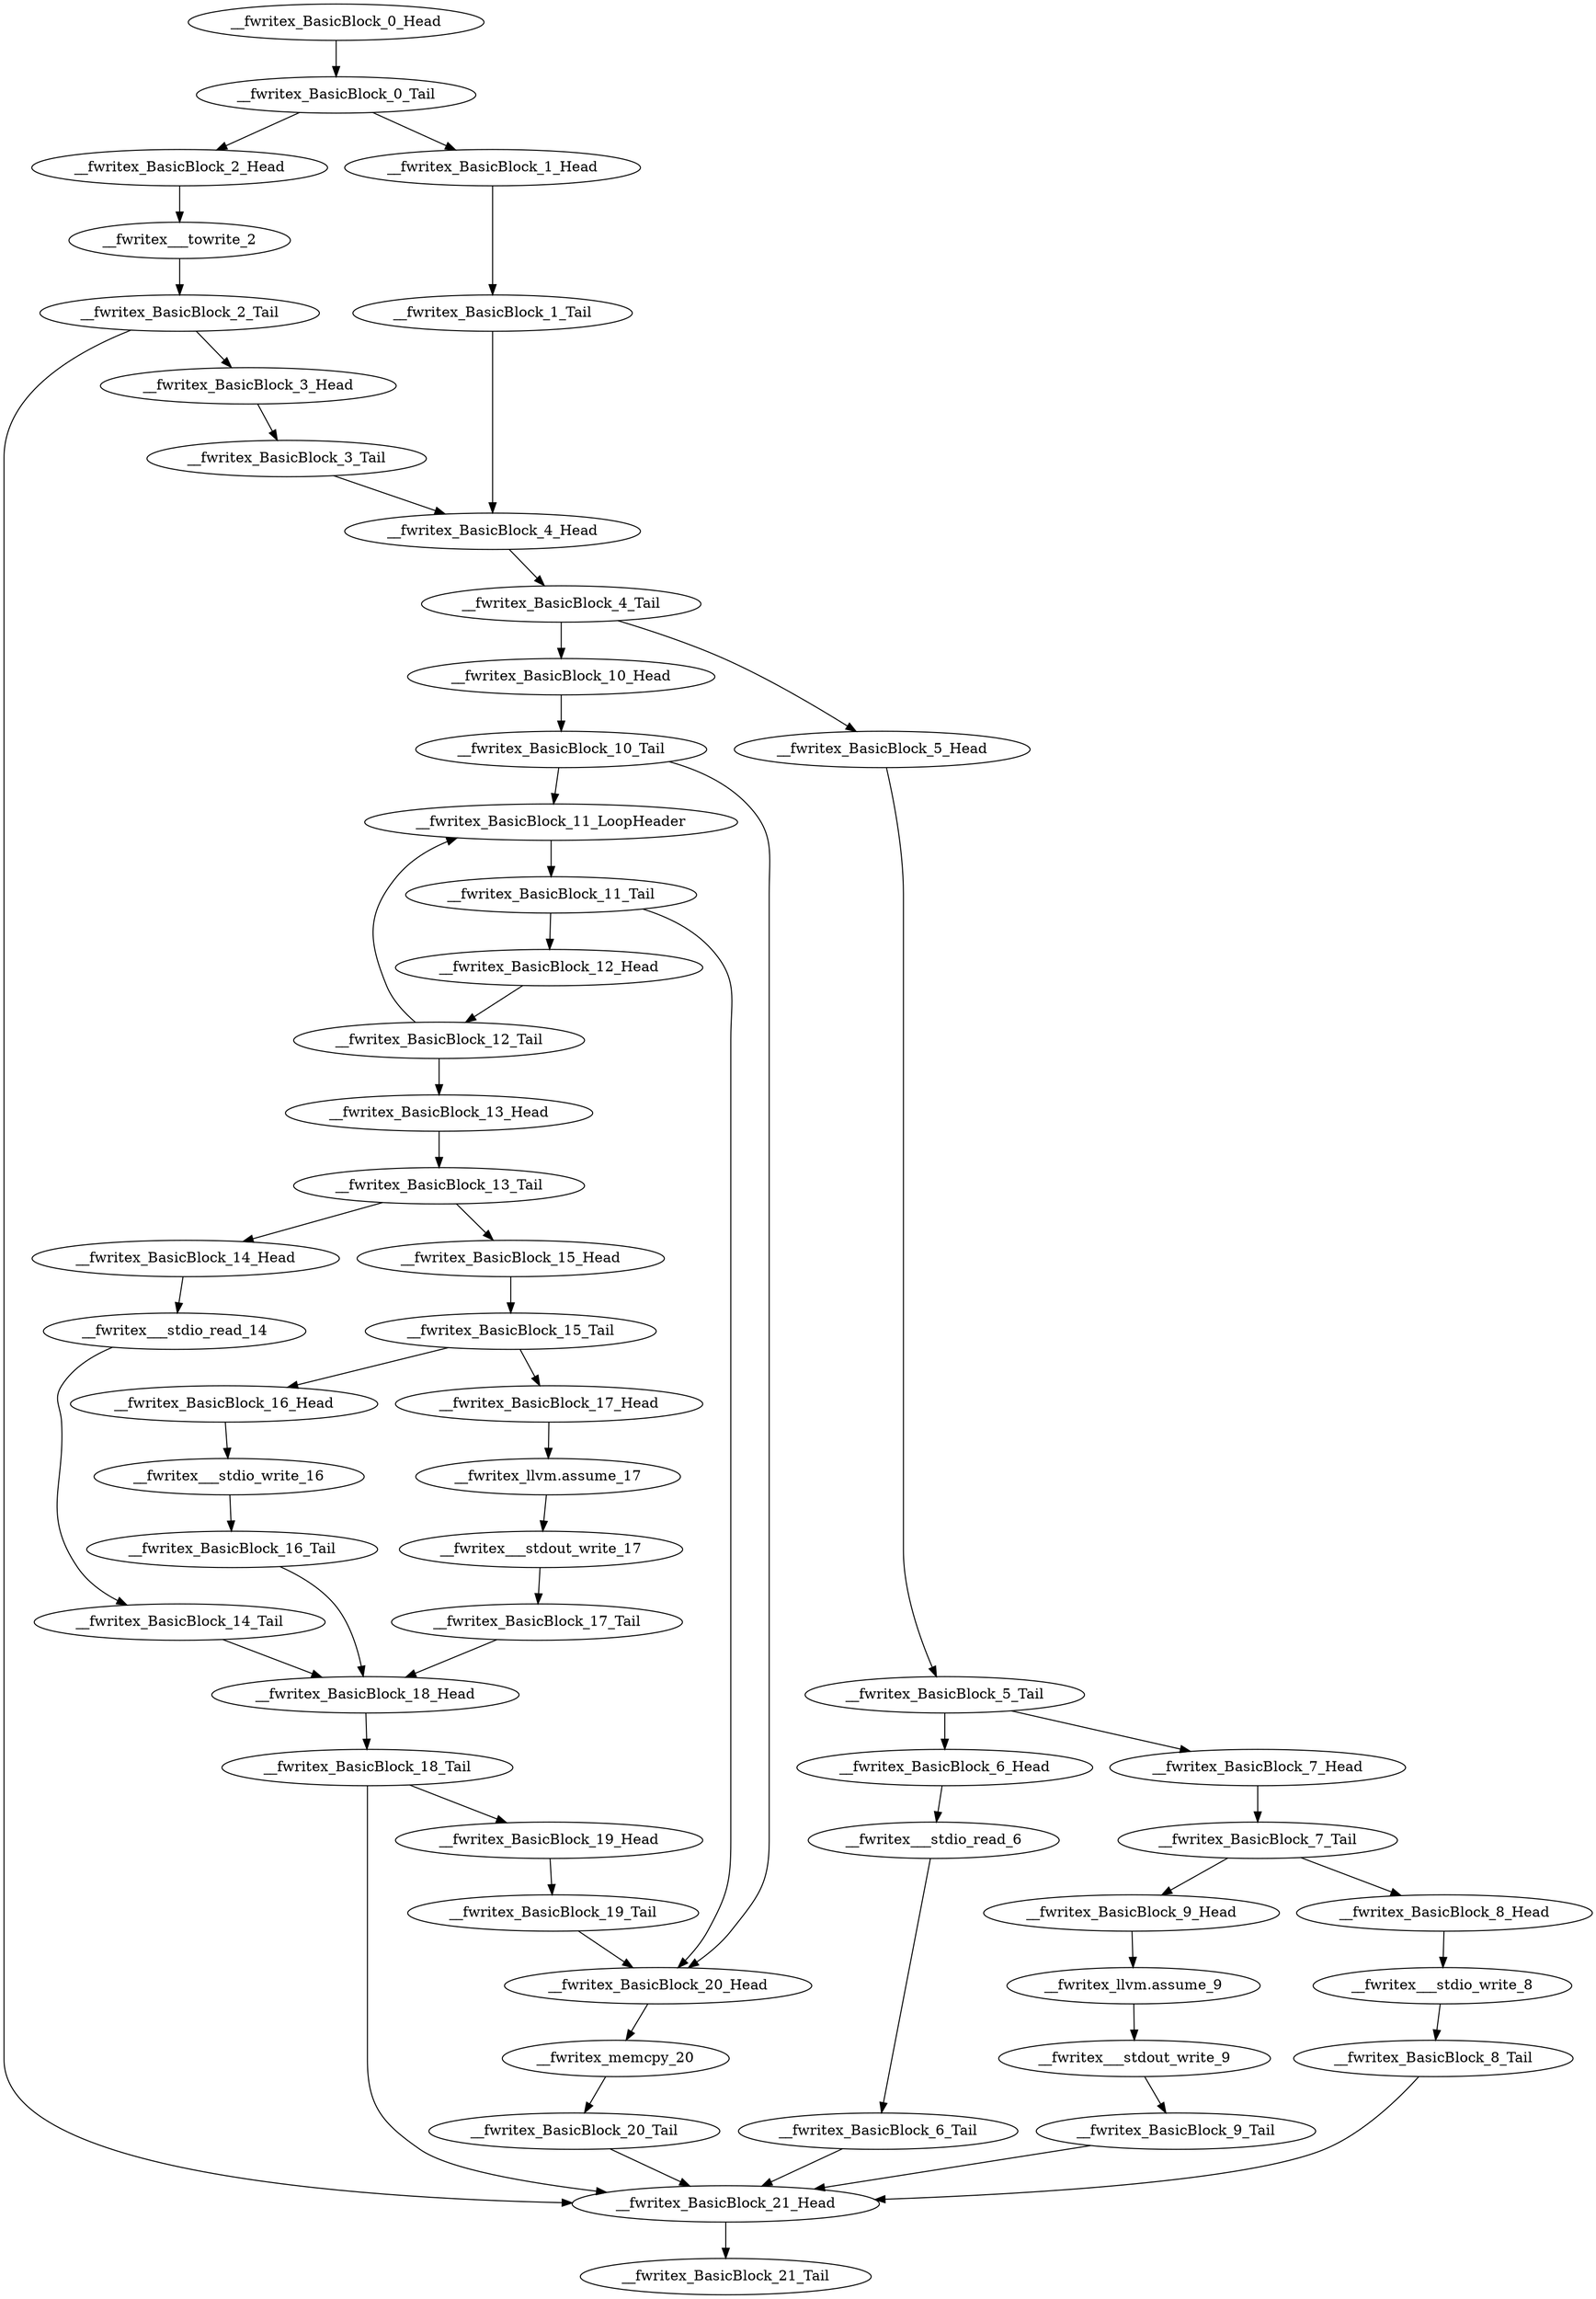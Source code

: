 digraph G {
    "__fwritex_BasicBlock_7_Tail" -> "__fwritex_BasicBlock_9_Head"
    "__fwritex_BasicBlock_7_Tail" -> "__fwritex_BasicBlock_8_Head"
    "__fwritex_llvm.assume_9" -> "__fwritex___stdout_write_9"
    "__fwritex_BasicBlock_3_Tail" -> "__fwritex_BasicBlock_4_Head"
    "__fwritex_BasicBlock_10_Head" -> "__fwritex_BasicBlock_10_Tail"
    "__fwritex_BasicBlock_3_Head" -> "__fwritex_BasicBlock_3_Tail"
    "__fwritex_BasicBlock_15_Head" -> "__fwritex_BasicBlock_15_Tail"
    "__fwritex___stdio_read_14" -> "__fwritex_BasicBlock_14_Tail"
    "__fwritex_BasicBlock_12_Head" -> "__fwritex_BasicBlock_12_Tail"
    "__fwritex_BasicBlock_9_Head" -> "__fwritex_llvm.assume_9"
    "__fwritex_BasicBlock_11_Tail" -> "__fwritex_BasicBlock_12_Head"
    "__fwritex_BasicBlock_11_Tail" -> "__fwritex_BasicBlock_20_Head"
    "__fwritex_BasicBlock_7_Head" -> "__fwritex_BasicBlock_7_Tail"
    "__fwritex_BasicBlock_19_Tail" -> "__fwritex_BasicBlock_20_Head"
    "__fwritex_BasicBlock_15_Tail" -> "__fwritex_BasicBlock_16_Head"
    "__fwritex_BasicBlock_15_Tail" -> "__fwritex_BasicBlock_17_Head"
    "__fwritex_BasicBlock_14_Head" -> "__fwritex___stdio_read_14"
    "__fwritex_BasicBlock_5_Head" -> "__fwritex_BasicBlock_5_Tail"
    "__fwritex_BasicBlock_13_Head" -> "__fwritex_BasicBlock_13_Tail"
    "__fwritex_BasicBlock_16_Tail" -> "__fwritex_BasicBlock_18_Head"
    "__fwritex_BasicBlock_0_Tail" -> "__fwritex_BasicBlock_1_Head"
    "__fwritex_BasicBlock_0_Tail" -> "__fwritex_BasicBlock_2_Head"
    "__fwritex_BasicBlock_16_Head" -> "__fwritex___stdio_write_16"
    "__fwritex_BasicBlock_6_Tail" -> "__fwritex_BasicBlock_21_Head"
    "__fwritex_BasicBlock_5_Tail" -> "__fwritex_BasicBlock_7_Head"
    "__fwritex_BasicBlock_5_Tail" -> "__fwritex_BasicBlock_6_Head"
    "__fwritex_BasicBlock_21_Head" -> "__fwritex_BasicBlock_21_Tail"
    "__fwritex_BasicBlock_9_Tail" -> "__fwritex_BasicBlock_21_Head"
    "__fwritex_BasicBlock_1_Head" -> "__fwritex_BasicBlock_1_Tail"
    "__fwritex_BasicBlock_1_Tail" -> "__fwritex_BasicBlock_4_Head"
    "__fwritex___towrite_2" -> "__fwritex_BasicBlock_2_Tail"
    "__fwritex_BasicBlock_2_Tail" -> "__fwritex_BasicBlock_3_Head"
    "__fwritex_BasicBlock_2_Tail" -> "__fwritex_BasicBlock_21_Head"
    "__fwritex_llvm.assume_17" -> "__fwritex___stdout_write_17"
    "__fwritex_BasicBlock_19_Head" -> "__fwritex_BasicBlock_19_Tail"
    "__fwritex_BasicBlock_18_Head" -> "__fwritex_BasicBlock_18_Tail"
    "__fwritex_BasicBlock_17_Head" -> "__fwritex_llvm.assume_17"
    "__fwritex_BasicBlock_18_Tail" -> "__fwritex_BasicBlock_21_Head"
    "__fwritex_BasicBlock_18_Tail" -> "__fwritex_BasicBlock_19_Head"
    "__fwritex___stdio_write_16" -> "__fwritex_BasicBlock_16_Tail"
    "__fwritex_BasicBlock_20_Head" -> "__fwritex_memcpy_20"
    "__fwritex_BasicBlock_10_Tail" -> "__fwritex_BasicBlock_20_Head"
    "__fwritex_BasicBlock_10_Tail" -> "__fwritex_BasicBlock_11_LoopHeader"
    "__fwritex_BasicBlock_8_Head" -> "__fwritex___stdio_write_8"
    "__fwritex_BasicBlock_0_Head" -> "__fwritex_BasicBlock_0_Tail"
    "__fwritex___stdio_read_6" -> "__fwritex_BasicBlock_6_Tail"
    "__fwritex_BasicBlock_12_Tail" -> "__fwritex_BasicBlock_13_Head"
    "__fwritex_BasicBlock_12_Tail" -> "__fwritex_BasicBlock_11_LoopHeader"
    "__fwritex___stdout_write_9" -> "__fwritex_BasicBlock_9_Tail"
    "__fwritex___stdio_write_8" -> "__fwritex_BasicBlock_8_Tail"
    "__fwritex_BasicBlock_17_Tail" -> "__fwritex_BasicBlock_18_Head"
    "__fwritex_BasicBlock_14_Tail" -> "__fwritex_BasicBlock_18_Head"
    "__fwritex_BasicBlock_4_Tail" -> "__fwritex_BasicBlock_10_Head"
    "__fwritex_BasicBlock_4_Tail" -> "__fwritex_BasicBlock_5_Head"
    "__fwritex___stdout_write_17" -> "__fwritex_BasicBlock_17_Tail"
    "__fwritex_BasicBlock_8_Tail" -> "__fwritex_BasicBlock_21_Head"
    "__fwritex_BasicBlock_6_Head" -> "__fwritex___stdio_read_6"
    "__fwritex_memcpy_20" -> "__fwritex_BasicBlock_20_Tail"
    "__fwritex_BasicBlock_20_Tail" -> "__fwritex_BasicBlock_21_Head"
    "__fwritex_BasicBlock_2_Head" -> "__fwritex___towrite_2"
    "__fwritex_BasicBlock_13_Tail" -> "__fwritex_BasicBlock_15_Head"
    "__fwritex_BasicBlock_13_Tail" -> "__fwritex_BasicBlock_14_Head"
    "__fwritex_BasicBlock_4_Head" -> "__fwritex_BasicBlock_4_Tail"
    "__fwritex_BasicBlock_11_LoopHeader" -> "__fwritex_BasicBlock_11_Tail"
}

